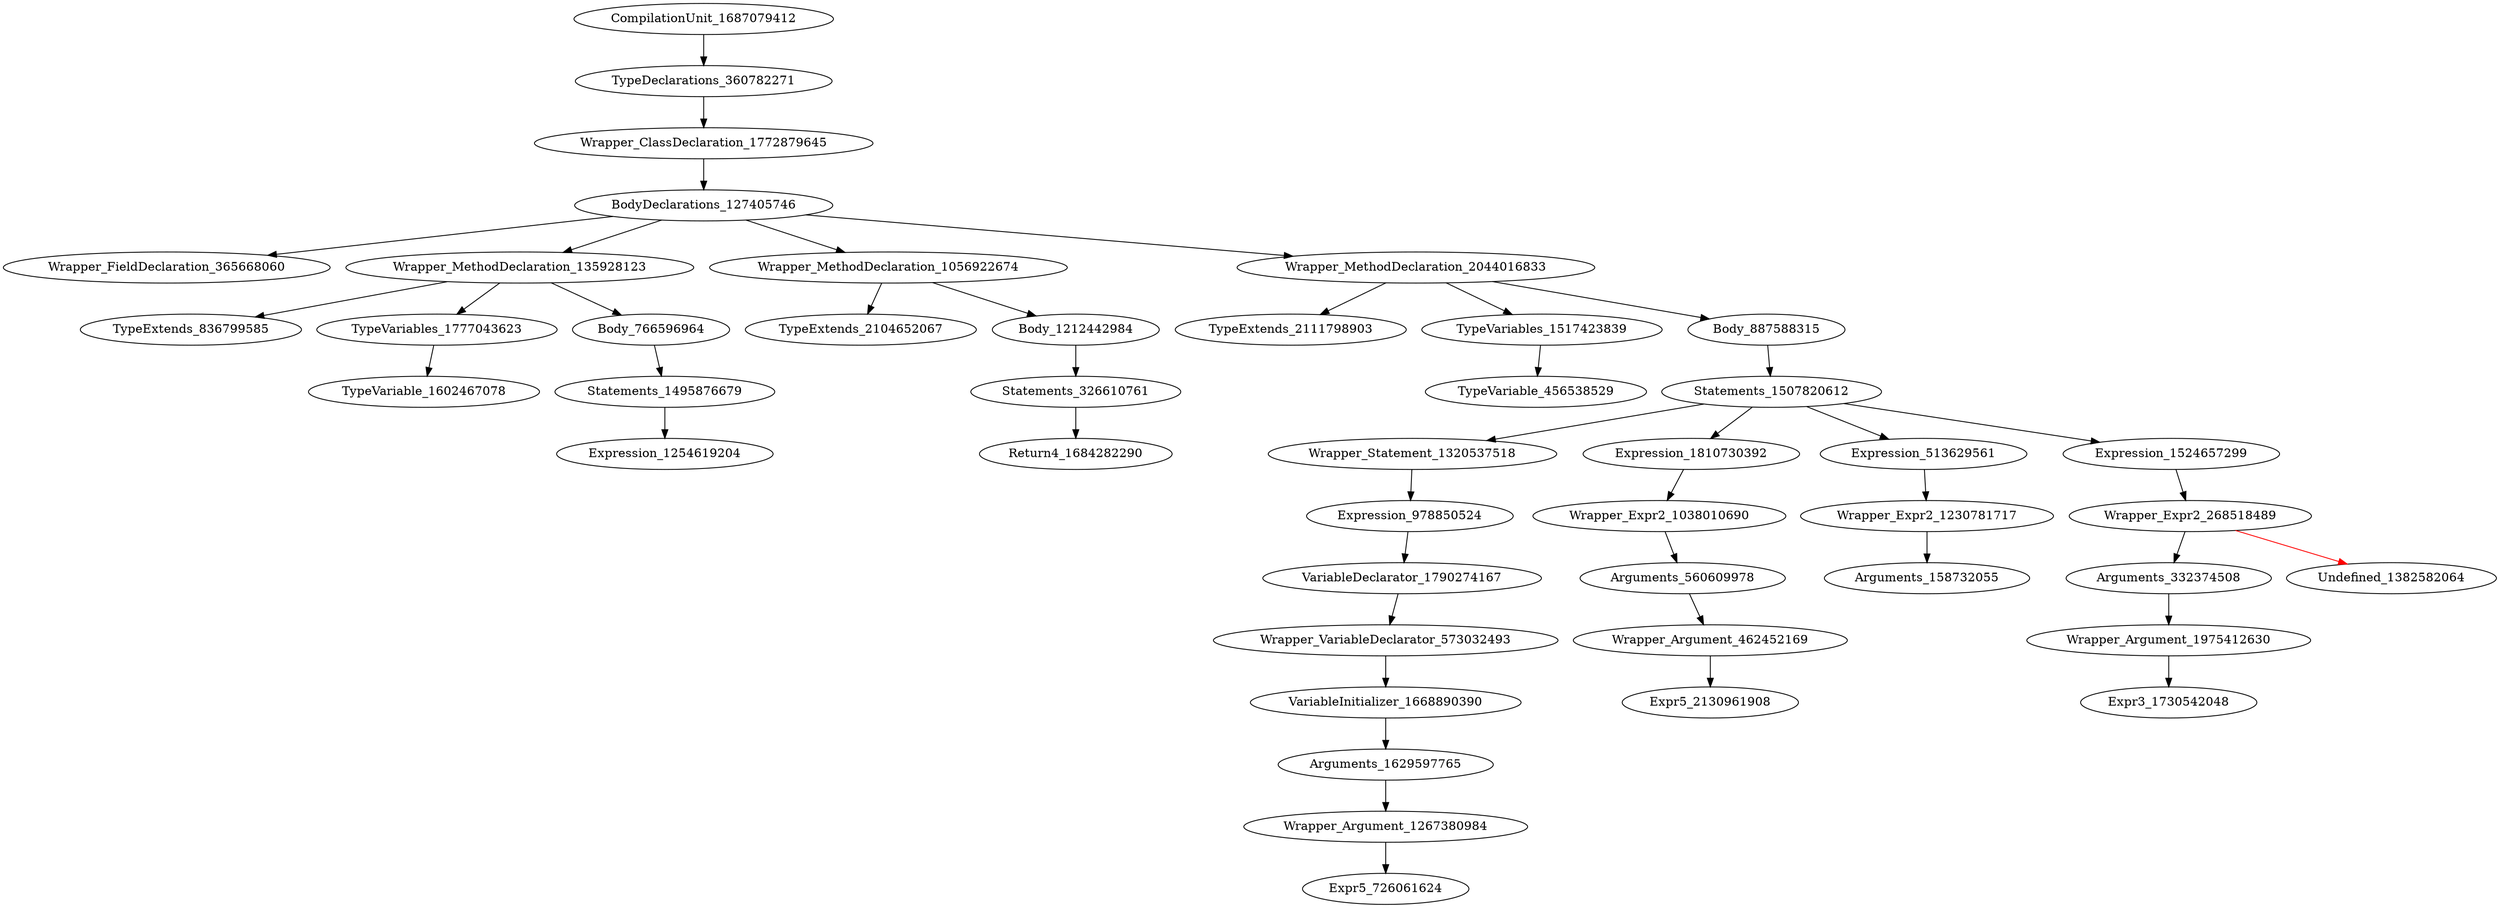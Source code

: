 digraph {
CompilationUnit_1687079412 -> TypeDeclarations_360782271
TypeDeclarations_360782271 -> Wrapper_ClassDeclaration_1772879645
Wrapper_ClassDeclaration_1772879645 -> BodyDeclarations_127405746
BodyDeclarations_127405746 -> Wrapper_FieldDeclaration_365668060
BodyDeclarations_127405746 -> Wrapper_MethodDeclaration_135928123
BodyDeclarations_127405746 -> Wrapper_MethodDeclaration_1056922674
BodyDeclarations_127405746 -> Wrapper_MethodDeclaration_2044016833
Wrapper_MethodDeclaration_135928123 -> TypeExtends_836799585
Wrapper_MethodDeclaration_135928123 -> TypeVariables_1777043623
Wrapper_MethodDeclaration_135928123 -> Body_766596964
Wrapper_MethodDeclaration_1056922674 -> TypeExtends_2104652067
Wrapper_MethodDeclaration_1056922674 -> Body_1212442984
Wrapper_MethodDeclaration_2044016833 -> TypeExtends_2111798903
Wrapper_MethodDeclaration_2044016833 -> TypeVariables_1517423839
Wrapper_MethodDeclaration_2044016833 -> Body_887588315
TypeVariables_1777043623 -> TypeVariable_1602467078
Body_766596964 -> Statements_1495876679
Body_1212442984 -> Statements_326610761
TypeVariables_1517423839 -> TypeVariable_456538529
Body_887588315 -> Statements_1507820612
Statements_1495876679 -> Expression_1254619204
Statements_326610761 -> Return4_1684282290
Statements_1507820612 -> Wrapper_Statement_1320537518
Statements_1507820612 -> Expression_1810730392
Statements_1507820612 -> Expression_513629561
Statements_1507820612 -> Expression_1524657299
Wrapper_Statement_1320537518 -> Expression_978850524
Expression_1810730392 -> Wrapper_Expr2_1038010690
Expression_513629561 -> Wrapper_Expr2_1230781717
Expression_1524657299 -> Wrapper_Expr2_268518489
Expression_978850524 -> VariableDeclarator_1790274167
Wrapper_Expr2_1038010690 -> Arguments_560609978
Wrapper_Expr2_1230781717 -> Arguments_158732055
Wrapper_Expr2_268518489 -> Arguments_332374508
Wrapper_Expr2_268518489 -> Undefined_1382582064 [color = red] 
VariableDeclarator_1790274167 -> Wrapper_VariableDeclarator_573032493
Arguments_560609978 -> Wrapper_Argument_462452169
Arguments_332374508 -> Wrapper_Argument_1975412630
Wrapper_VariableDeclarator_573032493 -> VariableInitializer_1668890390
Wrapper_Argument_462452169 -> Expr5_2130961908
Wrapper_Argument_1975412630 -> Expr3_1730542048
VariableInitializer_1668890390 -> Arguments_1629597765
Arguments_1629597765 -> Wrapper_Argument_1267380984
Wrapper_Argument_1267380984 -> Expr5_726061624
}
